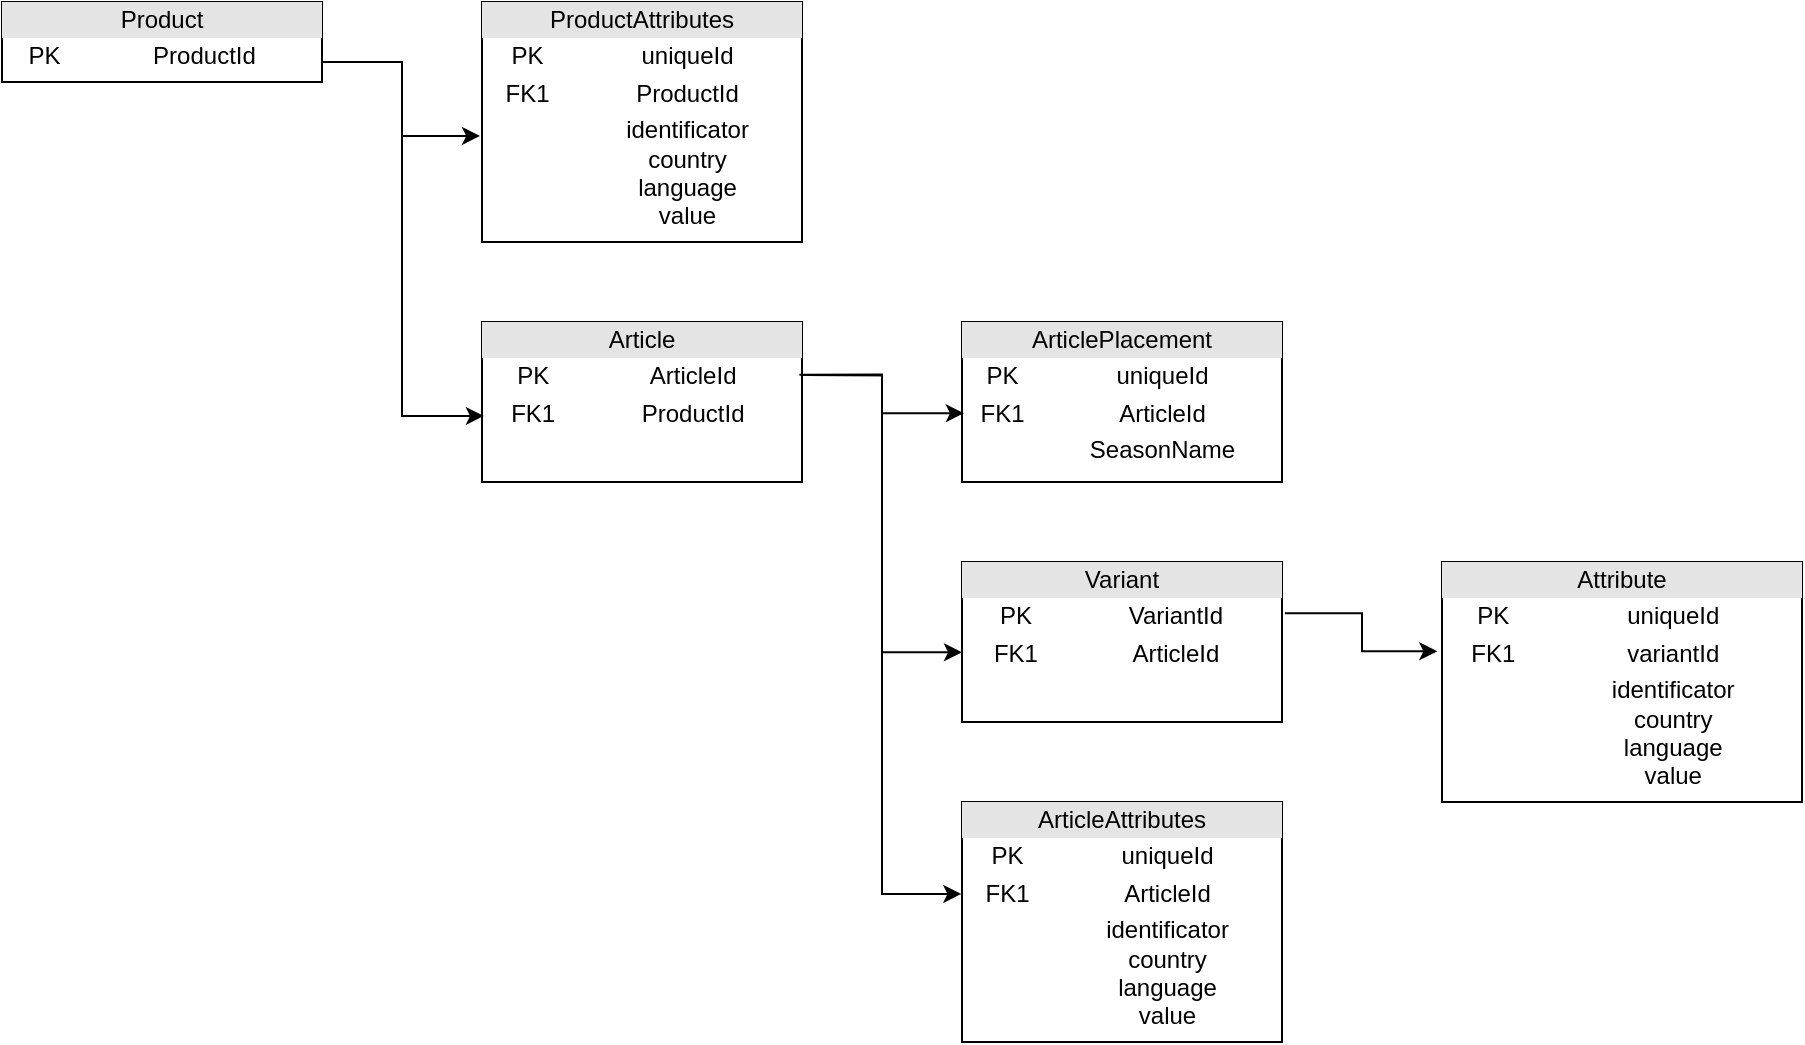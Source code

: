 <mxfile version="24.4.4" type="github">
  <diagram id="C5RBs43oDa-KdzZeNtuy" name="Page-1">
    <mxGraphModel dx="2755" dy="985" grid="1" gridSize="10" guides="1" tooltips="1" connect="1" arrows="1" fold="1" page="1" pageScale="1" pageWidth="827" pageHeight="1169" math="0" shadow="0">
      <root>
        <mxCell id="WIyWlLk6GJQsqaUBKTNV-0" />
        <mxCell id="WIyWlLk6GJQsqaUBKTNV-1" parent="WIyWlLk6GJQsqaUBKTNV-0" />
        <mxCell id="EkKwzovU2S2JpLts0v8O-5" value="&lt;div align=&quot;center&quot; style=&quot;box-sizing:border-box;width:100%;background:#e4e4e4;padding:2px;&quot;&gt;Product&lt;br&gt;&lt;/div&gt;&lt;table align=&quot;center&quot; style=&quot;width:100%;font-size:1em;&quot; cellpadding=&quot;2&quot; cellspacing=&quot;0&quot;&gt;&lt;tbody&gt;&lt;tr&gt;&lt;td&gt;PK&lt;/td&gt;&lt;td&gt;ProductId&lt;br&gt;&lt;/td&gt;&lt;/tr&gt;&lt;tr&gt;&lt;td&gt;&lt;br&gt;&lt;/td&gt;&lt;td&gt;&lt;br&gt;&lt;/td&gt;&lt;/tr&gt;&lt;tr&gt;&lt;td&gt;&lt;br&gt;&lt;/td&gt;&lt;td&gt;&lt;br&gt;&lt;/td&gt;&lt;/tr&gt;&lt;/tbody&gt;&lt;/table&gt;" style="verticalAlign=top;align=center;overflow=fill;html=1;whiteSpace=wrap;" parent="WIyWlLk6GJQsqaUBKTNV-1" vertex="1">
          <mxGeometry x="-640" y="240" width="160" height="40" as="geometry" />
        </mxCell>
        <mxCell id="EkKwzovU2S2JpLts0v8O-6" value="&lt;div align=&quot;center&quot; style=&quot;box-sizing:border-box;width:100%;background:#e4e4e4;padding:2px;&quot;&gt;ProductAttributes&lt;br&gt;&lt;/div&gt;&lt;table align=&quot;center&quot; style=&quot;width:100%;font-size:1em;&quot; cellpadding=&quot;2&quot; cellspacing=&quot;0&quot;&gt;&lt;tbody&gt;&lt;tr&gt;&lt;td&gt;PK&lt;/td&gt;&lt;td&gt;uniqueId&lt;/td&gt;&lt;/tr&gt;&lt;tr&gt;&lt;td&gt;FK1&lt;/td&gt;&lt;td&gt;ProductId&lt;br&gt;&lt;/td&gt;&lt;/tr&gt;&lt;tr&gt;&lt;td&gt;&lt;/td&gt;&lt;td&gt;identificator&lt;br&gt;country&lt;br&gt;language&lt;br&gt;value&lt;br&gt;&lt;/td&gt;&lt;/tr&gt;&lt;/tbody&gt;&lt;/table&gt;" style="verticalAlign=top;align=center;overflow=fill;html=1;whiteSpace=wrap;" parent="WIyWlLk6GJQsqaUBKTNV-1" vertex="1">
          <mxGeometry x="-400" y="240" width="160" height="120" as="geometry" />
        </mxCell>
        <mxCell id="EkKwzovU2S2JpLts0v8O-7" value="&lt;div align=&quot;center&quot; style=&quot;box-sizing:border-box;width:100%;background:#e4e4e4;padding:2px;&quot;&gt;Article&lt;br&gt;&lt;/div&gt;&lt;table align=&quot;center&quot; style=&quot;width:100%;font-size:1em;&quot; cellpadding=&quot;2&quot; cellspacing=&quot;0&quot;&gt;&lt;tbody&gt;&lt;tr&gt;&lt;td&gt;PK&lt;/td&gt;&lt;td&gt;ArticleId&lt;br&gt;&lt;/td&gt;&lt;/tr&gt;&lt;tr&gt;&lt;td&gt;FK1&lt;/td&gt;&lt;td&gt;ProductId&lt;br&gt;&lt;/td&gt;&lt;/tr&gt;&lt;tr&gt;&lt;td&gt;&lt;/td&gt;&lt;td&gt;&lt;br&gt;&lt;/td&gt;&lt;/tr&gt;&lt;/tbody&gt;&lt;/table&gt;" style="verticalAlign=top;align=center;overflow=fill;html=1;whiteSpace=wrap;" parent="WIyWlLk6GJQsqaUBKTNV-1" vertex="1">
          <mxGeometry x="-400" y="400" width="160" height="80" as="geometry" />
        </mxCell>
        <mxCell id="EkKwzovU2S2JpLts0v8O-8" value="&lt;div align=&quot;center&quot; style=&quot;box-sizing:border-box;width:100%;background:#e4e4e4;padding:2px;&quot;&gt;ArticlePlacement&lt;br&gt;&lt;/div&gt;&lt;table align=&quot;center&quot; style=&quot;width:100%;font-size:1em;&quot; cellpadding=&quot;2&quot; cellspacing=&quot;0&quot;&gt;&lt;tbody&gt;&lt;tr&gt;&lt;td&gt;PK&lt;/td&gt;&lt;td&gt;uniqueId&lt;/td&gt;&lt;/tr&gt;&lt;tr&gt;&lt;td&gt;FK1&lt;/td&gt;&lt;td&gt;ArticleId&lt;br&gt;&lt;/td&gt;&lt;/tr&gt;&lt;tr&gt;&lt;td&gt;&lt;/td&gt;&lt;td&gt;SeasonName&lt;br&gt;&lt;br&gt;&lt;/td&gt;&lt;/tr&gt;&lt;/tbody&gt;&lt;/table&gt;" style="verticalAlign=top;align=center;overflow=fill;html=1;whiteSpace=wrap;" parent="WIyWlLk6GJQsqaUBKTNV-1" vertex="1">
          <mxGeometry x="-160" y="400" width="160" height="80" as="geometry" />
        </mxCell>
        <mxCell id="EkKwzovU2S2JpLts0v8O-9" value="&lt;div align=&quot;center&quot; style=&quot;box-sizing:border-box;width:100%;background:#e4e4e4;padding:2px;&quot;&gt;Variant&lt;br&gt;&lt;/div&gt;&lt;table align=&quot;center&quot; style=&quot;width:100%;font-size:1em;&quot; cellpadding=&quot;2&quot; cellspacing=&quot;0&quot;&gt;&lt;tbody&gt;&lt;tr&gt;&lt;td&gt;PK&lt;/td&gt;&lt;td&gt;VariantId&lt;br&gt;&lt;/td&gt;&lt;/tr&gt;&lt;tr&gt;&lt;td&gt;FK1&lt;/td&gt;&lt;td&gt;ArticleId&lt;br&gt;&lt;/td&gt;&lt;/tr&gt;&lt;tr&gt;&lt;td&gt;&lt;/td&gt;&lt;td&gt;&lt;br&gt;&lt;/td&gt;&lt;/tr&gt;&lt;/tbody&gt;&lt;/table&gt;" style="verticalAlign=top;align=center;overflow=fill;html=1;whiteSpace=wrap;" parent="WIyWlLk6GJQsqaUBKTNV-1" vertex="1">
          <mxGeometry x="-160" y="520" width="160" height="80" as="geometry" />
        </mxCell>
        <mxCell id="EkKwzovU2S2JpLts0v8O-10" value="&lt;div align=&quot;center&quot; style=&quot;box-sizing:border-box;width:100%;background:#e4e4e4;padding:2px;&quot;&gt;Attribute&lt;br&gt;&lt;/div&gt;&lt;table align=&quot;center&quot; style=&quot;width:100%;font-size:1em;&quot; cellpadding=&quot;2&quot; cellspacing=&quot;0&quot;&gt;&lt;tbody&gt;&lt;tr&gt;&lt;td&gt;PK&lt;/td&gt;&lt;td&gt;uniqueId&lt;/td&gt;&lt;/tr&gt;&lt;tr&gt;&lt;td&gt;FK1&lt;/td&gt;&lt;td&gt;variantId&lt;br&gt;&lt;/td&gt;&lt;/tr&gt;&lt;tr&gt;&lt;td&gt;&lt;/td&gt;&lt;td&gt;identificator&lt;br&gt;country&lt;br&gt;language&lt;br&gt;value&lt;br&gt;&lt;/td&gt;&lt;/tr&gt;&lt;/tbody&gt;&lt;/table&gt;" style="verticalAlign=top;align=center;overflow=fill;html=1;whiteSpace=wrap;" parent="WIyWlLk6GJQsqaUBKTNV-1" vertex="1">
          <mxGeometry x="80" y="520" width="180" height="120" as="geometry" />
        </mxCell>
        <mxCell id="EkKwzovU2S2JpLts0v8O-11" style="edgeStyle=orthogonalEdgeStyle;rounded=0;orthogonalLoop=1;jettySize=auto;html=1;exitX=1;exitY=0.75;exitDx=0;exitDy=0;entryX=-0.006;entryY=0.558;entryDx=0;entryDy=0;entryPerimeter=0;" parent="WIyWlLk6GJQsqaUBKTNV-1" source="EkKwzovU2S2JpLts0v8O-5" target="EkKwzovU2S2JpLts0v8O-6" edge="1">
          <mxGeometry relative="1" as="geometry" />
        </mxCell>
        <mxCell id="EkKwzovU2S2JpLts0v8O-12" style="edgeStyle=orthogonalEdgeStyle;rounded=0;orthogonalLoop=1;jettySize=auto;html=1;exitX=1;exitY=0.75;exitDx=0;exitDy=0;entryX=0.006;entryY=0.587;entryDx=0;entryDy=0;entryPerimeter=0;" parent="WIyWlLk6GJQsqaUBKTNV-1" source="EkKwzovU2S2JpLts0v8O-5" target="EkKwzovU2S2JpLts0v8O-7" edge="1">
          <mxGeometry relative="1" as="geometry" />
        </mxCell>
        <mxCell id="EkKwzovU2S2JpLts0v8O-14" style="edgeStyle=orthogonalEdgeStyle;rounded=0;orthogonalLoop=1;jettySize=auto;html=1;entryX=0.006;entryY=0.57;entryDx=0;entryDy=0;entryPerimeter=0;exitX=0.997;exitY=0.332;exitDx=0;exitDy=0;exitPerimeter=0;" parent="WIyWlLk6GJQsqaUBKTNV-1" source="EkKwzovU2S2JpLts0v8O-7" target="EkKwzovU2S2JpLts0v8O-8" edge="1">
          <mxGeometry relative="1" as="geometry" />
        </mxCell>
        <mxCell id="EkKwzovU2S2JpLts0v8O-16" style="edgeStyle=orthogonalEdgeStyle;rounded=0;orthogonalLoop=1;jettySize=auto;html=1;entryX=0;entryY=0.564;entryDx=0;entryDy=0;entryPerimeter=0;exitX=1.006;exitY=0.332;exitDx=0;exitDy=0;exitPerimeter=0;" parent="WIyWlLk6GJQsqaUBKTNV-1" source="EkKwzovU2S2JpLts0v8O-7" target="EkKwzovU2S2JpLts0v8O-9" edge="1">
          <mxGeometry relative="1" as="geometry" />
        </mxCell>
        <mxCell id="EkKwzovU2S2JpLts0v8O-17" style="edgeStyle=orthogonalEdgeStyle;rounded=0;orthogonalLoop=1;jettySize=auto;html=1;entryX=-0.013;entryY=0.372;entryDx=0;entryDy=0;entryPerimeter=0;exitX=1.009;exitY=0.32;exitDx=0;exitDy=0;exitPerimeter=0;" parent="WIyWlLk6GJQsqaUBKTNV-1" source="EkKwzovU2S2JpLts0v8O-9" target="EkKwzovU2S2JpLts0v8O-10" edge="1">
          <mxGeometry relative="1" as="geometry" />
        </mxCell>
        <mxCell id="_yHZaODmLvRkXEAU0j9h-0" value="&lt;div align=&quot;center&quot; style=&quot;box-sizing:border-box;width:100%;background:#e4e4e4;padding:2px;&quot;&gt;ArticleAttributes&lt;br&gt;&lt;/div&gt;&lt;table align=&quot;center&quot; style=&quot;width:100%;font-size:1em;&quot; cellpadding=&quot;2&quot; cellspacing=&quot;0&quot;&gt;&lt;tbody&gt;&lt;tr&gt;&lt;td&gt;PK&lt;/td&gt;&lt;td&gt;uniqueId&lt;/td&gt;&lt;/tr&gt;&lt;tr&gt;&lt;td&gt;FK1&lt;/td&gt;&lt;td&gt;ArticleId&lt;br&gt;&lt;/td&gt;&lt;/tr&gt;&lt;tr&gt;&lt;td&gt;&lt;/td&gt;&lt;td&gt;identificator&lt;br&gt;country&lt;br&gt;language&lt;br&gt;value&lt;br&gt;&lt;/td&gt;&lt;/tr&gt;&lt;/tbody&gt;&lt;/table&gt;" style="verticalAlign=top;align=center;overflow=fill;html=1;whiteSpace=wrap;" vertex="1" parent="WIyWlLk6GJQsqaUBKTNV-1">
          <mxGeometry x="-160" y="640" width="160" height="120" as="geometry" />
        </mxCell>
        <mxCell id="_yHZaODmLvRkXEAU0j9h-4" style="edgeStyle=orthogonalEdgeStyle;rounded=0;orthogonalLoop=1;jettySize=auto;html=1;entryX=-0.002;entryY=0.383;entryDx=0;entryDy=0;entryPerimeter=0;exitX=0.992;exitY=0.329;exitDx=0;exitDy=0;exitPerimeter=0;" edge="1" parent="WIyWlLk6GJQsqaUBKTNV-1" source="EkKwzovU2S2JpLts0v8O-7" target="_yHZaODmLvRkXEAU0j9h-0">
          <mxGeometry relative="1" as="geometry" />
        </mxCell>
      </root>
    </mxGraphModel>
  </diagram>
</mxfile>
